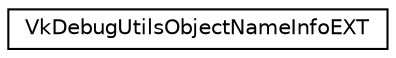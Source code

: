 digraph "Graphical Class Hierarchy"
{
 // LATEX_PDF_SIZE
  edge [fontname="Helvetica",fontsize="10",labelfontname="Helvetica",labelfontsize="10"];
  node [fontname="Helvetica",fontsize="10",shape=record];
  rankdir="LR";
  Node0 [label="VkDebugUtilsObjectNameInfoEXT",height=0.2,width=0.4,color="black", fillcolor="white", style="filled",URL="$d8/d65/structVkDebugUtilsObjectNameInfoEXT.html",tooltip=" "];
}
